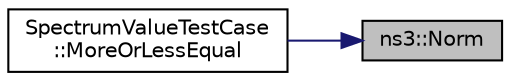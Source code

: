 digraph "ns3::Norm"
{
 // LATEX_PDF_SIZE
  edge [fontname="Helvetica",fontsize="10",labelfontname="Helvetica",labelfontsize="10"];
  node [fontname="Helvetica",fontsize="10",shape=record];
  rankdir="RL";
  Node1 [label="ns3::Norm",height=0.2,width=0.4,color="black", fillcolor="grey75", style="filled", fontcolor="black",tooltip=" "];
  Node1 -> Node2 [dir="back",color="midnightblue",fontsize="10",style="solid",fontname="Helvetica"];
  Node2 [label="SpectrumValueTestCase\l::MoreOrLessEqual",height=0.2,width=0.4,color="black", fillcolor="white", style="filled",URL="$class_spectrum_value_test_case.html#a273675ffa83634c76ce0d26bdf6a2c05",tooltip=" "];
}
